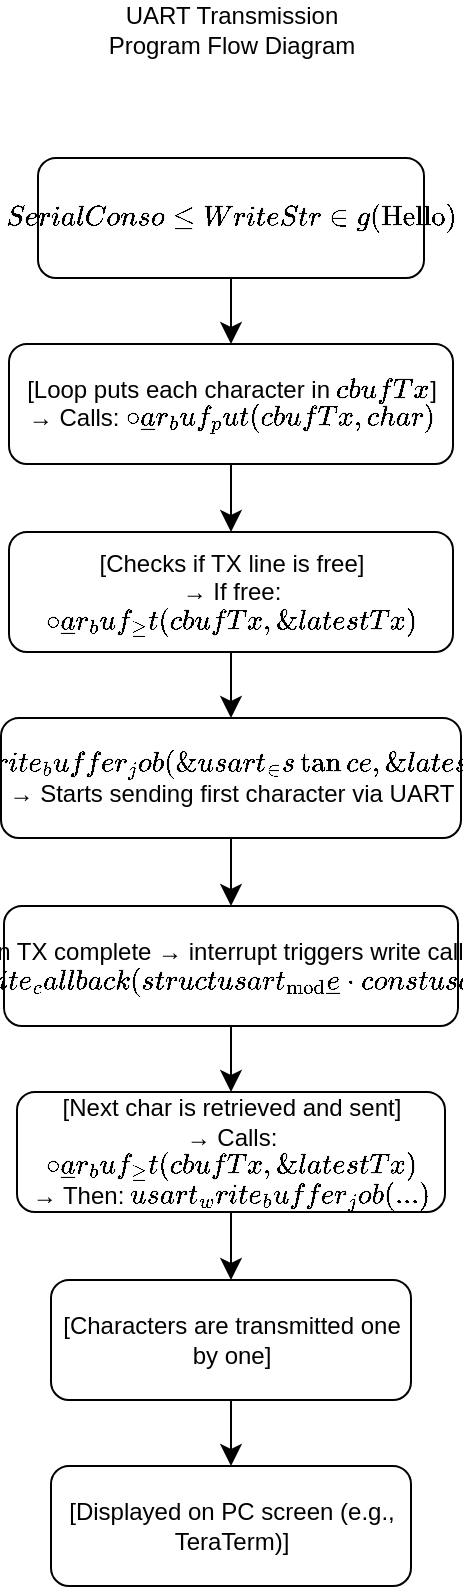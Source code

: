 <mxfile version="26.1.1">
  <diagram name="第 1 页" id="W2hzdXaxRCACEvIiYpvY">
    <mxGraphModel dx="727" dy="290" grid="0" gridSize="10" guides="1" tooltips="1" connect="1" arrows="1" fold="1" page="0" pageScale="1" pageWidth="827" pageHeight="1169" math="0" shadow="0">
      <root>
        <mxCell id="0" />
        <mxCell id="1" parent="0" />
        <mxCell id="9vySundK5Msms9GkJIlE-1" value="" style="edgeStyle=none;curved=1;rounded=0;orthogonalLoop=1;jettySize=auto;html=1;fontSize=12;startSize=8;endSize=8;" edge="1" parent="1" source="9vySundK5Msms9GkJIlE-2" target="9vySundK5Msms9GkJIlE-5">
          <mxGeometry relative="1" as="geometry" />
        </mxCell>
        <mxCell id="9vySundK5Msms9GkJIlE-2" value="`SerialConsoleWriteString(&quot;Hello&quot;)`" style="rounded=1;whiteSpace=wrap;html=1;" vertex="1" parent="1">
          <mxGeometry x="90" y="199" width="193" height="60" as="geometry" />
        </mxCell>
        <mxCell id="9vySundK5Msms9GkJIlE-3" value="UART Transmission Program Flow Diagram" style="text;html=1;align=center;verticalAlign=middle;whiteSpace=wrap;rounded=0;" vertex="1" parent="1">
          <mxGeometry x="116.5" y="120" width="140" height="30" as="geometry" />
        </mxCell>
        <mxCell id="9vySundK5Msms9GkJIlE-4" value="" style="edgeStyle=none;curved=1;rounded=0;orthogonalLoop=1;jettySize=auto;html=1;fontSize=12;startSize=8;endSize=8;" edge="1" parent="1" source="9vySundK5Msms9GkJIlE-5" target="9vySundK5Msms9GkJIlE-7">
          <mxGeometry relative="1" as="geometry" />
        </mxCell>
        <mxCell id="9vySundK5Msms9GkJIlE-5" value="&lt;div&gt;[Loop puts each character in `cbufTx`]&lt;/div&gt;&lt;div&gt;→ Calls: `circular_buf_put(cbufTx, char)`&lt;/div&gt;" style="whiteSpace=wrap;html=1;rounded=1;" vertex="1" parent="1">
          <mxGeometry x="75.5" y="292" width="222" height="60" as="geometry" />
        </mxCell>
        <mxCell id="9vySundK5Msms9GkJIlE-6" value="" style="edgeStyle=none;curved=1;rounded=0;orthogonalLoop=1;jettySize=auto;html=1;fontSize=12;startSize=8;endSize=8;" edge="1" parent="1" source="9vySundK5Msms9GkJIlE-7" target="9vySundK5Msms9GkJIlE-9">
          <mxGeometry relative="1" as="geometry" />
        </mxCell>
        <mxCell id="9vySundK5Msms9GkJIlE-7" value="&lt;div&gt;[Checks if TX line is free]&lt;/div&gt;&lt;div&gt;→ If free: `circular_buf_get(cbufTx, &amp;amp;latestTx)`&lt;/div&gt;" style="whiteSpace=wrap;html=1;rounded=1;" vertex="1" parent="1">
          <mxGeometry x="75.5" y="386" width="222" height="60" as="geometry" />
        </mxCell>
        <mxCell id="9vySundK5Msms9GkJIlE-8" value="" style="edgeStyle=none;curved=1;rounded=0;orthogonalLoop=1;jettySize=auto;html=1;fontSize=12;startSize=8;endSize=8;" edge="1" parent="1" source="9vySundK5Msms9GkJIlE-9" target="9vySundK5Msms9GkJIlE-11">
          <mxGeometry relative="1" as="geometry" />
        </mxCell>
        <mxCell id="9vySundK5Msms9GkJIlE-9" value="&lt;div&gt;`usart_write_buffer_job(&amp;amp;usart_instance, &amp;amp;latestTx, 1)`&lt;/div&gt;&lt;div&gt;→ Starts sending first character via UART&lt;/div&gt;" style="whiteSpace=wrap;html=1;rounded=1;" vertex="1" parent="1">
          <mxGeometry x="71.5" y="479" width="230" height="60" as="geometry" />
        </mxCell>
        <mxCell id="9vySundK5Msms9GkJIlE-10" value="" style="edgeStyle=none;curved=1;rounded=0;orthogonalLoop=1;jettySize=auto;html=1;fontSize=12;startSize=8;endSize=8;" edge="1" parent="1" source="9vySundK5Msms9GkJIlE-11" target="9vySundK5Msms9GkJIlE-13">
          <mxGeometry relative="1" as="geometry" />
        </mxCell>
        <mxCell id="9vySundK5Msms9GkJIlE-11" value="&lt;div&gt;[When TX complete → interrupt triggers write callback]&lt;/div&gt;&lt;div&gt;`usart_write_callback(struct usart_module *const usart_module)`&lt;/div&gt;" style="whiteSpace=wrap;html=1;rounded=1;" vertex="1" parent="1">
          <mxGeometry x="73" y="573" width="227" height="60" as="geometry" />
        </mxCell>
        <mxCell id="9vySundK5Msms9GkJIlE-12" value="" style="edgeStyle=none;curved=1;rounded=0;orthogonalLoop=1;jettySize=auto;html=1;fontSize=12;startSize=8;endSize=8;" edge="1" parent="1" source="9vySundK5Msms9GkJIlE-13" target="9vySundK5Msms9GkJIlE-15">
          <mxGeometry relative="1" as="geometry" />
        </mxCell>
        <mxCell id="9vySundK5Msms9GkJIlE-13" value="&lt;div&gt;[Next char is retrieved and sent]&lt;/div&gt;&lt;div&gt;→ Calls: `circular_buf_get(cbufTx, &amp;amp;latestTx)`&lt;/div&gt;&lt;div&gt;→ Then: `usart_write_buffer_job(...)`&lt;/div&gt;" style="whiteSpace=wrap;html=1;rounded=1;" vertex="1" parent="1">
          <mxGeometry x="79.5" y="666" width="214" height="60" as="geometry" />
        </mxCell>
        <mxCell id="9vySundK5Msms9GkJIlE-14" value="" style="edgeStyle=none;curved=1;rounded=0;orthogonalLoop=1;jettySize=auto;html=1;fontSize=12;startSize=8;endSize=8;" edge="1" parent="1" source="9vySundK5Msms9GkJIlE-15" target="9vySundK5Msms9GkJIlE-17">
          <mxGeometry relative="1" as="geometry" />
        </mxCell>
        <mxCell id="9vySundK5Msms9GkJIlE-15" value="[Characters are transmitted one by one]" style="whiteSpace=wrap;html=1;rounded=1;" vertex="1" parent="1">
          <mxGeometry x="96.5" y="760" width="180" height="60" as="geometry" />
        </mxCell>
        <mxCell id="9vySundK5Msms9GkJIlE-17" value="[Displayed on PC screen (e.g., TeraTerm)]" style="whiteSpace=wrap;html=1;rounded=1;" vertex="1" parent="1">
          <mxGeometry x="96.5" y="853" width="180" height="60" as="geometry" />
        </mxCell>
      </root>
    </mxGraphModel>
  </diagram>
</mxfile>

